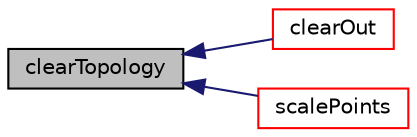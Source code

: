 digraph "clearTopology"
{
  bgcolor="transparent";
  edge [fontname="Helvetica",fontsize="10",labelfontname="Helvetica",labelfontsize="10"];
  node [fontname="Helvetica",fontsize="10",shape=record];
  rankdir="LR";
  Node1 [label="clearTopology",height=0.2,width=0.4,color="black", fillcolor="grey75", style="filled", fontcolor="black"];
  Node1 -> Node2 [dir="back",color="midnightblue",fontsize="10",style="solid",fontname="Helvetica"];
  Node2 [label="clearOut",height=0.2,width=0.4,color="red",URL="$a02758.html#af320697688df08f1438d37a86bcaf25d"];
  Node1 -> Node3 [dir="back",color="midnightblue",fontsize="10",style="solid",fontname="Helvetica"];
  Node3 [label="scalePoints",height=0.2,width=0.4,color="red",URL="$a02758.html#a0c1576aa53e80d9150e2558061cc40c2",tooltip="Scale points. A non-positive factor is ignored. "];
}
